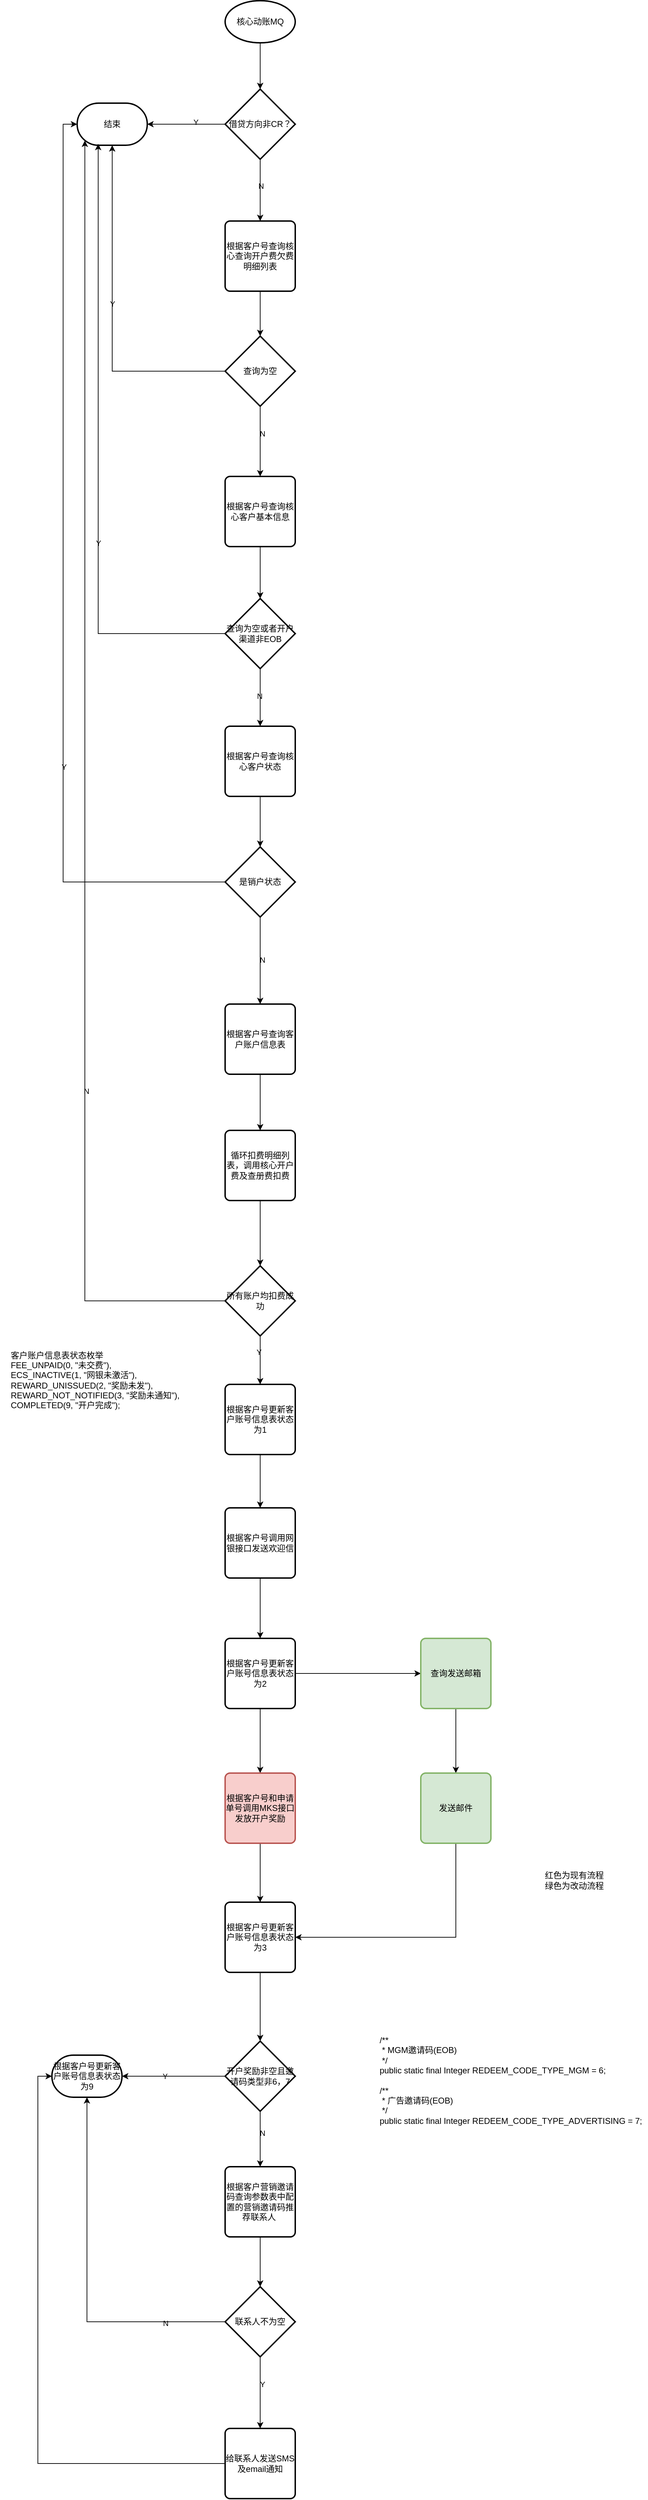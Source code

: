 <mxfile version="24.6.4" type="github">
  <diagram name="Page-1" id="G6Fa5eHBTJbQEx8plgCm">
    <mxGraphModel dx="2234" dy="1138" grid="0" gridSize="10" guides="1" tooltips="1" connect="1" arrows="1" fold="1" page="0" pageScale="1" pageWidth="827" pageHeight="1169" math="0" shadow="0">
      <root>
        <mxCell id="0" />
        <mxCell id="1" parent="0" />
        <mxCell id="7yZGR6YTy9lkh_QmW3TC-5" style="edgeStyle=orthogonalEdgeStyle;rounded=0;orthogonalLoop=1;jettySize=auto;html=1;exitX=0.5;exitY=1;exitDx=0;exitDy=0;exitPerimeter=0;fontColor=default;labelBackgroundColor=none;" parent="1" source="7yZGR6YTy9lkh_QmW3TC-1" target="7yZGR6YTy9lkh_QmW3TC-4" edge="1">
          <mxGeometry relative="1" as="geometry" />
        </mxCell>
        <mxCell id="7yZGR6YTy9lkh_QmW3TC-1" value="核心动账MQ" style="strokeWidth=2;html=1;shape=mxgraph.flowchart.start_1;whiteSpace=wrap;labelBackgroundColor=none;" parent="1" vertex="1">
          <mxGeometry x="-133" y="-107" width="100" height="60" as="geometry" />
        </mxCell>
        <mxCell id="7yZGR6YTy9lkh_QmW3TC-11" style="edgeStyle=orthogonalEdgeStyle;rounded=0;orthogonalLoop=1;jettySize=auto;html=1;exitX=0.5;exitY=1;exitDx=0;exitDy=0;exitPerimeter=0;fontColor=default;labelBackgroundColor=none;" parent="1" source="7yZGR6YTy9lkh_QmW3TC-4" target="7yZGR6YTy9lkh_QmW3TC-10" edge="1">
          <mxGeometry relative="1" as="geometry" />
        </mxCell>
        <mxCell id="7yZGR6YTy9lkh_QmW3TC-12" value="N" style="edgeLabel;html=1;align=center;verticalAlign=middle;resizable=0;points=[];labelBackgroundColor=none;" parent="7yZGR6YTy9lkh_QmW3TC-11" vertex="1" connectable="0">
          <mxGeometry x="-0.136" y="1" relative="1" as="geometry">
            <mxPoint as="offset" />
          </mxGeometry>
        </mxCell>
        <mxCell id="7yZGR6YTy9lkh_QmW3TC-4" value="借贷方向非CR？" style="strokeWidth=2;html=1;shape=mxgraph.flowchart.decision;whiteSpace=wrap;labelBackgroundColor=none;" parent="1" vertex="1">
          <mxGeometry x="-133" y="19" width="100" height="100" as="geometry" />
        </mxCell>
        <mxCell id="7yZGR6YTy9lkh_QmW3TC-6" value="结束" style="strokeWidth=2;html=1;shape=mxgraph.flowchart.terminator;whiteSpace=wrap;labelBackgroundColor=none;" parent="1" vertex="1">
          <mxGeometry x="-344" y="39" width="100" height="60" as="geometry" />
        </mxCell>
        <mxCell id="7yZGR6YTy9lkh_QmW3TC-7" style="edgeStyle=orthogonalEdgeStyle;rounded=0;orthogonalLoop=1;jettySize=auto;html=1;exitX=0;exitY=0.5;exitDx=0;exitDy=0;exitPerimeter=0;entryX=1;entryY=0.5;entryDx=0;entryDy=0;entryPerimeter=0;fontColor=default;labelBackgroundColor=none;" parent="1" source="7yZGR6YTy9lkh_QmW3TC-4" target="7yZGR6YTy9lkh_QmW3TC-6" edge="1">
          <mxGeometry relative="1" as="geometry" />
        </mxCell>
        <mxCell id="7yZGR6YTy9lkh_QmW3TC-8" value="Y" style="edgeLabel;html=1;align=center;verticalAlign=middle;resizable=0;points=[];labelBackgroundColor=none;" parent="7yZGR6YTy9lkh_QmW3TC-7" vertex="1" connectable="0">
          <mxGeometry x="-0.243" y="-3" relative="1" as="geometry">
            <mxPoint as="offset" />
          </mxGeometry>
        </mxCell>
        <mxCell id="7yZGR6YTy9lkh_QmW3TC-15" style="edgeStyle=orthogonalEdgeStyle;rounded=0;orthogonalLoop=1;jettySize=auto;html=1;exitX=0.5;exitY=1;exitDx=0;exitDy=0;labelBackgroundColor=none;fontColor=default;" parent="1" source="7yZGR6YTy9lkh_QmW3TC-10" target="7yZGR6YTy9lkh_QmW3TC-14" edge="1">
          <mxGeometry relative="1" as="geometry" />
        </mxCell>
        <mxCell id="7yZGR6YTy9lkh_QmW3TC-10" value="根据客户号查询核心查询开户费欠费明细列表" style="rounded=1;whiteSpace=wrap;html=1;absoluteArcSize=1;arcSize=14;strokeWidth=2;labelBackgroundColor=none;" parent="1" vertex="1">
          <mxGeometry x="-133" y="207" width="100" height="100" as="geometry" />
        </mxCell>
        <mxCell id="7yZGR6YTy9lkh_QmW3TC-19" style="edgeStyle=orthogonalEdgeStyle;rounded=0;orthogonalLoop=1;jettySize=auto;html=1;exitX=0.5;exitY=1;exitDx=0;exitDy=0;exitPerimeter=0;labelBackgroundColor=none;fontColor=default;" parent="1" source="7yZGR6YTy9lkh_QmW3TC-14" target="7yZGR6YTy9lkh_QmW3TC-18" edge="1">
          <mxGeometry relative="1" as="geometry" />
        </mxCell>
        <mxCell id="7yZGR6YTy9lkh_QmW3TC-20" value="N" style="edgeLabel;html=1;align=center;verticalAlign=middle;resizable=0;points=[];labelBackgroundColor=none;" parent="7yZGR6YTy9lkh_QmW3TC-19" vertex="1" connectable="0">
          <mxGeometry x="-0.22" y="3" relative="1" as="geometry">
            <mxPoint as="offset" />
          </mxGeometry>
        </mxCell>
        <mxCell id="7yZGR6YTy9lkh_QmW3TC-14" value="查询为空" style="strokeWidth=2;html=1;shape=mxgraph.flowchart.decision;whiteSpace=wrap;labelBackgroundColor=none;" parent="1" vertex="1">
          <mxGeometry x="-133" y="371" width="100" height="100" as="geometry" />
        </mxCell>
        <mxCell id="7yZGR6YTy9lkh_QmW3TC-16" style="edgeStyle=orthogonalEdgeStyle;rounded=0;orthogonalLoop=1;jettySize=auto;html=1;exitX=0;exitY=0.5;exitDx=0;exitDy=0;exitPerimeter=0;entryX=0.5;entryY=1;entryDx=0;entryDy=0;entryPerimeter=0;labelBackgroundColor=none;fontColor=default;" parent="1" source="7yZGR6YTy9lkh_QmW3TC-14" target="7yZGR6YTy9lkh_QmW3TC-6" edge="1">
          <mxGeometry relative="1" as="geometry" />
        </mxCell>
        <mxCell id="7yZGR6YTy9lkh_QmW3TC-17" value="Y" style="edgeLabel;html=1;align=center;verticalAlign=middle;resizable=0;points=[];labelBackgroundColor=none;" parent="7yZGR6YTy9lkh_QmW3TC-16" vertex="1" connectable="0">
          <mxGeometry x="0.064" relative="1" as="geometry">
            <mxPoint as="offset" />
          </mxGeometry>
        </mxCell>
        <mxCell id="7yZGR6YTy9lkh_QmW3TC-22" style="edgeStyle=orthogonalEdgeStyle;rounded=0;orthogonalLoop=1;jettySize=auto;html=1;exitX=0.5;exitY=1;exitDx=0;exitDy=0;labelBackgroundColor=none;fontColor=default;" parent="1" source="7yZGR6YTy9lkh_QmW3TC-18" target="7yZGR6YTy9lkh_QmW3TC-21" edge="1">
          <mxGeometry relative="1" as="geometry" />
        </mxCell>
        <mxCell id="7yZGR6YTy9lkh_QmW3TC-18" value="根据客户号查询核心客户基本信息" style="rounded=1;whiteSpace=wrap;html=1;absoluteArcSize=1;arcSize=14;strokeWidth=2;labelBackgroundColor=none;" parent="1" vertex="1">
          <mxGeometry x="-133" y="571" width="100" height="100" as="geometry" />
        </mxCell>
        <mxCell id="7yZGR6YTy9lkh_QmW3TC-27" style="edgeStyle=orthogonalEdgeStyle;rounded=0;orthogonalLoop=1;jettySize=auto;html=1;exitX=0.5;exitY=1;exitDx=0;exitDy=0;exitPerimeter=0;labelBackgroundColor=none;fontColor=default;" parent="1" source="7yZGR6YTy9lkh_QmW3TC-21" target="7yZGR6YTy9lkh_QmW3TC-26" edge="1">
          <mxGeometry relative="1" as="geometry" />
        </mxCell>
        <mxCell id="7yZGR6YTy9lkh_QmW3TC-32" value="N" style="edgeLabel;html=1;align=center;verticalAlign=middle;resizable=0;points=[];labelBackgroundColor=none;" parent="7yZGR6YTy9lkh_QmW3TC-27" vertex="1" connectable="0">
          <mxGeometry x="-0.049" y="-1" relative="1" as="geometry">
            <mxPoint as="offset" />
          </mxGeometry>
        </mxCell>
        <mxCell id="7yZGR6YTy9lkh_QmW3TC-21" value="查询为空或者开户渠道非EOB" style="strokeWidth=2;html=1;shape=mxgraph.flowchart.decision;whiteSpace=wrap;labelBackgroundColor=none;" parent="1" vertex="1">
          <mxGeometry x="-133" y="745" width="100" height="100" as="geometry" />
        </mxCell>
        <mxCell id="7yZGR6YTy9lkh_QmW3TC-29" style="edgeStyle=orthogonalEdgeStyle;rounded=0;orthogonalLoop=1;jettySize=auto;html=1;exitX=0.5;exitY=1;exitDx=0;exitDy=0;labelBackgroundColor=none;fontColor=default;" parent="1" source="7yZGR6YTy9lkh_QmW3TC-26" target="7yZGR6YTy9lkh_QmW3TC-28" edge="1">
          <mxGeometry relative="1" as="geometry" />
        </mxCell>
        <mxCell id="7yZGR6YTy9lkh_QmW3TC-26" value="根据客户号查询核心客户状态" style="rounded=1;whiteSpace=wrap;html=1;absoluteArcSize=1;arcSize=14;strokeWidth=2;labelBackgroundColor=none;" parent="1" vertex="1">
          <mxGeometry x="-133" y="927" width="100" height="100" as="geometry" />
        </mxCell>
        <mxCell id="7yZGR6YTy9lkh_QmW3TC-41" style="edgeStyle=orthogonalEdgeStyle;rounded=0;orthogonalLoop=1;jettySize=auto;html=1;exitX=0.5;exitY=1;exitDx=0;exitDy=0;exitPerimeter=0;labelBackgroundColor=none;fontColor=default;" parent="1" source="7yZGR6YTy9lkh_QmW3TC-28" target="7yZGR6YTy9lkh_QmW3TC-40" edge="1">
          <mxGeometry relative="1" as="geometry" />
        </mxCell>
        <mxCell id="7yZGR6YTy9lkh_QmW3TC-42" value="N" style="edgeLabel;html=1;align=center;verticalAlign=middle;resizable=0;points=[];labelBackgroundColor=none;" parent="7yZGR6YTy9lkh_QmW3TC-41" vertex="1" connectable="0">
          <mxGeometry x="-0.016" y="3" relative="1" as="geometry">
            <mxPoint as="offset" />
          </mxGeometry>
        </mxCell>
        <mxCell id="7yZGR6YTy9lkh_QmW3TC-28" value="是销户状态" style="strokeWidth=2;html=1;shape=mxgraph.flowchart.decision;whiteSpace=wrap;labelBackgroundColor=none;" parent="1" vertex="1">
          <mxGeometry x="-133" y="1099" width="100" height="100" as="geometry" />
        </mxCell>
        <mxCell id="7yZGR6YTy9lkh_QmW3TC-30" style="edgeStyle=orthogonalEdgeStyle;rounded=0;orthogonalLoop=1;jettySize=auto;html=1;exitX=0;exitY=0.5;exitDx=0;exitDy=0;exitPerimeter=0;entryX=0;entryY=0.5;entryDx=0;entryDy=0;entryPerimeter=0;labelBackgroundColor=none;fontColor=default;" parent="1" source="7yZGR6YTy9lkh_QmW3TC-28" target="7yZGR6YTy9lkh_QmW3TC-6" edge="1">
          <mxGeometry relative="1" as="geometry" />
        </mxCell>
        <mxCell id="7yZGR6YTy9lkh_QmW3TC-31" value="Y" style="edgeLabel;html=1;align=center;verticalAlign=middle;resizable=0;points=[];labelBackgroundColor=none;" parent="7yZGR6YTy9lkh_QmW3TC-30" vertex="1" connectable="0">
          <mxGeometry x="-0.406" y="-1" relative="1" as="geometry">
            <mxPoint as="offset" />
          </mxGeometry>
        </mxCell>
        <mxCell id="7yZGR6YTy9lkh_QmW3TC-44" value="" style="edgeStyle=orthogonalEdgeStyle;rounded=0;orthogonalLoop=1;jettySize=auto;html=1;labelBackgroundColor=none;fontColor=default;" parent="1" source="7yZGR6YTy9lkh_QmW3TC-40" target="7yZGR6YTy9lkh_QmW3TC-43" edge="1">
          <mxGeometry relative="1" as="geometry" />
        </mxCell>
        <mxCell id="7yZGR6YTy9lkh_QmW3TC-40" value="根据客户号查询客户账户信息表" style="rounded=1;whiteSpace=wrap;html=1;absoluteArcSize=1;arcSize=14;strokeWidth=2;labelBackgroundColor=none;" parent="1" vertex="1">
          <mxGeometry x="-133" y="1323" width="100" height="100" as="geometry" />
        </mxCell>
        <mxCell id="7yZGR6YTy9lkh_QmW3TC-43" value="循环扣费明细列表，调用核心开户费及查册费扣费" style="rounded=1;whiteSpace=wrap;html=1;absoluteArcSize=1;arcSize=14;strokeWidth=2;labelBackgroundColor=none;" parent="1" vertex="1">
          <mxGeometry x="-133" y="1503" width="100" height="100" as="geometry" />
        </mxCell>
        <mxCell id="7yZGR6YTy9lkh_QmW3TC-50" style="edgeStyle=orthogonalEdgeStyle;rounded=0;orthogonalLoop=1;jettySize=auto;html=1;exitX=0.5;exitY=1;exitDx=0;exitDy=0;exitPerimeter=0;labelBackgroundColor=none;fontColor=default;" parent="1" source="7yZGR6YTy9lkh_QmW3TC-47" target="7yZGR6YTy9lkh_QmW3TC-49" edge="1">
          <mxGeometry relative="1" as="geometry" />
        </mxCell>
        <mxCell id="7yZGR6YTy9lkh_QmW3TC-51" value="Y" style="edgeLabel;html=1;align=center;verticalAlign=middle;resizable=0;points=[];labelBackgroundColor=none;" parent="7yZGR6YTy9lkh_QmW3TC-50" vertex="1" connectable="0">
          <mxGeometry x="-0.333" y="-2" relative="1" as="geometry">
            <mxPoint as="offset" />
          </mxGeometry>
        </mxCell>
        <mxCell id="7yZGR6YTy9lkh_QmW3TC-47" value="所有账户均扣费成功" style="strokeWidth=2;html=1;shape=mxgraph.flowchart.decision;whiteSpace=wrap;labelBackgroundColor=none;" parent="1" vertex="1">
          <mxGeometry x="-133" y="1696" width="100" height="100" as="geometry" />
        </mxCell>
        <mxCell id="7yZGR6YTy9lkh_QmW3TC-48" style="edgeStyle=orthogonalEdgeStyle;rounded=0;orthogonalLoop=1;jettySize=auto;html=1;exitX=0.5;exitY=1;exitDx=0;exitDy=0;entryX=0.5;entryY=0;entryDx=0;entryDy=0;entryPerimeter=0;labelBackgroundColor=none;fontColor=default;" parent="1" source="7yZGR6YTy9lkh_QmW3TC-43" target="7yZGR6YTy9lkh_QmW3TC-47" edge="1">
          <mxGeometry relative="1" as="geometry" />
        </mxCell>
        <mxCell id="7yZGR6YTy9lkh_QmW3TC-59" style="edgeStyle=orthogonalEdgeStyle;rounded=0;orthogonalLoop=1;jettySize=auto;html=1;exitX=0.5;exitY=1;exitDx=0;exitDy=0;labelBackgroundColor=none;fontColor=default;" parent="1" source="7yZGR6YTy9lkh_QmW3TC-49" target="7yZGR6YTy9lkh_QmW3TC-58" edge="1">
          <mxGeometry relative="1" as="geometry" />
        </mxCell>
        <mxCell id="7yZGR6YTy9lkh_QmW3TC-49" value="根据客户号更新客户账号信息表状态为1" style="rounded=1;whiteSpace=wrap;html=1;absoluteArcSize=1;arcSize=14;strokeWidth=2;labelBackgroundColor=none;" parent="1" vertex="1">
          <mxGeometry x="-133" y="1865" width="100" height="100" as="geometry" />
        </mxCell>
        <mxCell id="7yZGR6YTy9lkh_QmW3TC-53" style="edgeStyle=orthogonalEdgeStyle;rounded=0;orthogonalLoop=1;jettySize=auto;html=1;exitX=0;exitY=0.5;exitDx=0;exitDy=0;exitPerimeter=0;entryX=0.11;entryY=0.89;entryDx=0;entryDy=0;entryPerimeter=0;labelBackgroundColor=none;fontColor=default;" parent="1" source="7yZGR6YTy9lkh_QmW3TC-47" target="7yZGR6YTy9lkh_QmW3TC-6" edge="1">
          <mxGeometry relative="1" as="geometry" />
        </mxCell>
        <mxCell id="7yZGR6YTy9lkh_QmW3TC-54" value="N" style="edgeLabel;html=1;align=center;verticalAlign=middle;resizable=0;points=[];labelBackgroundColor=none;" parent="7yZGR6YTy9lkh_QmW3TC-53" vertex="1" connectable="0">
          <mxGeometry x="-0.461" y="-2" relative="1" as="geometry">
            <mxPoint as="offset" />
          </mxGeometry>
        </mxCell>
        <mxCell id="7yZGR6YTy9lkh_QmW3TC-56" value="&lt;div&gt;&lt;br&gt;&lt;/div&gt;&amp;nbsp; &amp;nbsp; 客户账户信息表状态枚举&lt;div style=&quot;&quot;&gt;&amp;nbsp; &amp;nbsp; FEE_UNPAID(0, &quot;未交费&quot;),&lt;/div&gt;&lt;div&gt;&amp;nbsp; &amp;nbsp; ECS_INACTIVE(1, &quot;网银未激活&quot;),&lt;/div&gt;&lt;div&gt;&amp;nbsp; &amp;nbsp; REWARD_UNISSUED(2, &quot;奖励未发&quot;),&lt;/div&gt;&lt;div&gt;&amp;nbsp; &amp;nbsp; REWARD_NOT_NOTIFIED(3, &quot;奖励未通知&quot;),&lt;/div&gt;&lt;div&gt;&amp;nbsp; &amp;nbsp; COMPLETED(9, &quot;开户完成&quot;);&lt;/div&gt;" style="text;html=1;align=left;verticalAlign=middle;whiteSpace=wrap;rounded=0;labelBackgroundColor=none;" parent="1" vertex="1">
          <mxGeometry x="-454" y="1787" width="278" height="129" as="geometry" />
        </mxCell>
        <mxCell id="7yZGR6YTy9lkh_QmW3TC-61" style="edgeStyle=orthogonalEdgeStyle;rounded=0;orthogonalLoop=1;jettySize=auto;html=1;exitX=0.5;exitY=1;exitDx=0;exitDy=0;labelBackgroundColor=none;fontColor=default;" parent="1" source="7yZGR6YTy9lkh_QmW3TC-58" target="7yZGR6YTy9lkh_QmW3TC-60" edge="1">
          <mxGeometry relative="1" as="geometry" />
        </mxCell>
        <mxCell id="7yZGR6YTy9lkh_QmW3TC-58" value="根据客户号调用网银接口发送欢迎信" style="rounded=1;whiteSpace=wrap;html=1;absoluteArcSize=1;arcSize=14;strokeWidth=2;labelBackgroundColor=none;" parent="1" vertex="1">
          <mxGeometry x="-133" y="2041" width="100" height="100" as="geometry" />
        </mxCell>
        <mxCell id="7yZGR6YTy9lkh_QmW3TC-63" style="edgeStyle=orthogonalEdgeStyle;rounded=0;orthogonalLoop=1;jettySize=auto;html=1;exitX=0.5;exitY=1;exitDx=0;exitDy=0;entryX=0.5;entryY=0;entryDx=0;entryDy=0;labelBackgroundColor=none;fontColor=default;" parent="1" source="7yZGR6YTy9lkh_QmW3TC-60" target="7yZGR6YTy9lkh_QmW3TC-62" edge="1">
          <mxGeometry relative="1" as="geometry" />
        </mxCell>
        <mxCell id="lp0c0494INYD645WTaB0-2" style="edgeStyle=orthogonalEdgeStyle;rounded=0;orthogonalLoop=1;jettySize=auto;html=1;" edge="1" parent="1" source="7yZGR6YTy9lkh_QmW3TC-60" target="lp0c0494INYD645WTaB0-1">
          <mxGeometry relative="1" as="geometry" />
        </mxCell>
        <mxCell id="7yZGR6YTy9lkh_QmW3TC-60" value="根据客户号更新客户账号信息表状态为2" style="rounded=1;whiteSpace=wrap;html=1;absoluteArcSize=1;arcSize=14;strokeWidth=2;labelBackgroundColor=none;" parent="1" vertex="1">
          <mxGeometry x="-133" y="2227" width="100" height="100" as="geometry" />
        </mxCell>
        <mxCell id="7yZGR6YTy9lkh_QmW3TC-66" style="edgeStyle=orthogonalEdgeStyle;rounded=0;orthogonalLoop=1;jettySize=auto;html=1;exitX=0.5;exitY=1;exitDx=0;exitDy=0;entryX=0.5;entryY=0;entryDx=0;entryDy=0;labelBackgroundColor=none;fontColor=default;" parent="1" source="7yZGR6YTy9lkh_QmW3TC-62" target="7yZGR6YTy9lkh_QmW3TC-65" edge="1">
          <mxGeometry relative="1" as="geometry" />
        </mxCell>
        <mxCell id="7yZGR6YTy9lkh_QmW3TC-62" value="根据客户号和申请单号调用MKS接口发放开户奖励" style="rounded=1;whiteSpace=wrap;html=1;absoluteArcSize=1;arcSize=14;strokeWidth=2;labelBackgroundColor=none;fillColor=#f8cecc;strokeColor=#b85450;" parent="1" vertex="1">
          <mxGeometry x="-133" y="2419" width="100" height="100" as="geometry" />
        </mxCell>
        <mxCell id="7yZGR6YTy9lkh_QmW3TC-69" style="edgeStyle=orthogonalEdgeStyle;rounded=0;orthogonalLoop=1;jettySize=auto;html=1;exitX=0.5;exitY=1;exitDx=0;exitDy=0;labelBackgroundColor=none;fontColor=default;" parent="1" source="7yZGR6YTy9lkh_QmW3TC-65" target="7yZGR6YTy9lkh_QmW3TC-68" edge="1">
          <mxGeometry relative="1" as="geometry" />
        </mxCell>
        <mxCell id="7yZGR6YTy9lkh_QmW3TC-65" value="根据客户号更新客户账号信息表状态为3" style="rounded=1;whiteSpace=wrap;html=1;absoluteArcSize=1;arcSize=14;strokeWidth=2;labelBackgroundColor=none;" parent="1" vertex="1">
          <mxGeometry x="-133" y="2603" width="100" height="100" as="geometry" />
        </mxCell>
        <mxCell id="7yZGR6YTy9lkh_QmW3TC-71" style="edgeStyle=orthogonalEdgeStyle;rounded=0;orthogonalLoop=1;jettySize=auto;html=1;exitX=0;exitY=0.5;exitDx=0;exitDy=0;exitPerimeter=0;labelBackgroundColor=none;fontColor=default;" parent="1" source="7yZGR6YTy9lkh_QmW3TC-68" target="7yZGR6YTy9lkh_QmW3TC-70" edge="1">
          <mxGeometry relative="1" as="geometry" />
        </mxCell>
        <mxCell id="7yZGR6YTy9lkh_QmW3TC-72" value="Y" style="edgeLabel;html=1;align=center;verticalAlign=middle;resizable=0;points=[];labelBackgroundColor=none;" parent="7yZGR6YTy9lkh_QmW3TC-71" vertex="1" connectable="0">
          <mxGeometry x="0.17" relative="1" as="geometry">
            <mxPoint as="offset" />
          </mxGeometry>
        </mxCell>
        <mxCell id="7yZGR6YTy9lkh_QmW3TC-74" style="edgeStyle=orthogonalEdgeStyle;rounded=0;orthogonalLoop=1;jettySize=auto;html=1;exitX=0.5;exitY=1;exitDx=0;exitDy=0;exitPerimeter=0;labelBackgroundColor=none;fontColor=default;" parent="1" source="7yZGR6YTy9lkh_QmW3TC-68" target="7yZGR6YTy9lkh_QmW3TC-73" edge="1">
          <mxGeometry relative="1" as="geometry" />
        </mxCell>
        <mxCell id="7yZGR6YTy9lkh_QmW3TC-88" value="N" style="edgeLabel;html=1;align=center;verticalAlign=middle;resizable=0;points=[];labelBackgroundColor=none;" parent="7yZGR6YTy9lkh_QmW3TC-74" vertex="1" connectable="0">
          <mxGeometry x="-0.215" y="3" relative="1" as="geometry">
            <mxPoint as="offset" />
          </mxGeometry>
        </mxCell>
        <mxCell id="7yZGR6YTy9lkh_QmW3TC-68" value="开户奖励非空且邀请码类型非6，7" style="strokeWidth=2;html=1;shape=mxgraph.flowchart.decision;whiteSpace=wrap;labelBackgroundColor=none;" parent="1" vertex="1">
          <mxGeometry x="-133" y="2801" width="100" height="100" as="geometry" />
        </mxCell>
        <mxCell id="7yZGR6YTy9lkh_QmW3TC-70" value="根据客户号更新客户账号信息表状态为9" style="strokeWidth=2;html=1;shape=mxgraph.flowchart.terminator;whiteSpace=wrap;labelBackgroundColor=none;" parent="1" vertex="1">
          <mxGeometry x="-380" y="2821" width="100" height="60" as="geometry" />
        </mxCell>
        <mxCell id="7yZGR6YTy9lkh_QmW3TC-79" style="edgeStyle=orthogonalEdgeStyle;rounded=0;orthogonalLoop=1;jettySize=auto;html=1;exitX=0.5;exitY=1;exitDx=0;exitDy=0;labelBackgroundColor=none;fontColor=default;" parent="1" source="7yZGR6YTy9lkh_QmW3TC-73" target="7yZGR6YTy9lkh_QmW3TC-76" edge="1">
          <mxGeometry relative="1" as="geometry" />
        </mxCell>
        <mxCell id="7yZGR6YTy9lkh_QmW3TC-73" value="根据客户营销邀请码查询参数表中配置的营销邀请码推荐联系人&amp;nbsp;" style="rounded=1;whiteSpace=wrap;html=1;absoluteArcSize=1;arcSize=14;strokeWidth=2;labelBackgroundColor=none;" parent="1" vertex="1">
          <mxGeometry x="-133" y="2980" width="100" height="100" as="geometry" />
        </mxCell>
        <mxCell id="7yZGR6YTy9lkh_QmW3TC-80" style="edgeStyle=orthogonalEdgeStyle;rounded=0;orthogonalLoop=1;jettySize=auto;html=1;exitX=0;exitY=0.5;exitDx=0;exitDy=0;exitPerimeter=0;labelBackgroundColor=none;fontColor=default;" parent="1" source="7yZGR6YTy9lkh_QmW3TC-76" target="7yZGR6YTy9lkh_QmW3TC-70" edge="1">
          <mxGeometry relative="1" as="geometry" />
        </mxCell>
        <mxCell id="7yZGR6YTy9lkh_QmW3TC-81" value="N" style="edgeLabel;html=1;align=center;verticalAlign=middle;resizable=0;points=[];labelBackgroundColor=none;" parent="7yZGR6YTy9lkh_QmW3TC-80" vertex="1" connectable="0">
          <mxGeometry x="-0.671" y="2" relative="1" as="geometry">
            <mxPoint as="offset" />
          </mxGeometry>
        </mxCell>
        <mxCell id="7yZGR6YTy9lkh_QmW3TC-83" style="edgeStyle=orthogonalEdgeStyle;rounded=0;orthogonalLoop=1;jettySize=auto;html=1;exitX=0.5;exitY=1;exitDx=0;exitDy=0;exitPerimeter=0;labelBackgroundColor=none;fontColor=default;" parent="1" source="7yZGR6YTy9lkh_QmW3TC-76" target="7yZGR6YTy9lkh_QmW3TC-82" edge="1">
          <mxGeometry relative="1" as="geometry" />
        </mxCell>
        <mxCell id="7yZGR6YTy9lkh_QmW3TC-84" value="Y" style="edgeLabel;html=1;align=center;verticalAlign=middle;resizable=0;points=[];labelBackgroundColor=none;" parent="7yZGR6YTy9lkh_QmW3TC-83" vertex="1" connectable="0">
          <mxGeometry x="-0.235" y="3" relative="1" as="geometry">
            <mxPoint as="offset" />
          </mxGeometry>
        </mxCell>
        <mxCell id="7yZGR6YTy9lkh_QmW3TC-76" value="联系人不为空" style="strokeWidth=2;html=1;shape=mxgraph.flowchart.decision;whiteSpace=wrap;labelBackgroundColor=none;" parent="1" vertex="1">
          <mxGeometry x="-133" y="3151" width="100" height="100" as="geometry" />
        </mxCell>
        <mxCell id="7yZGR6YTy9lkh_QmW3TC-82" value="给联系人发送SMS及email通知" style="rounded=1;whiteSpace=wrap;html=1;absoluteArcSize=1;arcSize=14;strokeWidth=2;labelBackgroundColor=none;" parent="1" vertex="1">
          <mxGeometry x="-133" y="3353" width="100" height="100" as="geometry" />
        </mxCell>
        <mxCell id="7yZGR6YTy9lkh_QmW3TC-85" style="edgeStyle=orthogonalEdgeStyle;rounded=0;orthogonalLoop=1;jettySize=auto;html=1;exitX=0;exitY=0.5;exitDx=0;exitDy=0;entryX=0;entryY=0.5;entryDx=0;entryDy=0;entryPerimeter=0;labelBackgroundColor=none;fontColor=default;" parent="1" source="7yZGR6YTy9lkh_QmW3TC-82" target="7yZGR6YTy9lkh_QmW3TC-70" edge="1">
          <mxGeometry relative="1" as="geometry" />
        </mxCell>
        <mxCell id="7yZGR6YTy9lkh_QmW3TC-86" style="edgeStyle=orthogonalEdgeStyle;rounded=0;orthogonalLoop=1;jettySize=auto;html=1;exitX=0;exitY=0.5;exitDx=0;exitDy=0;exitPerimeter=0;entryX=0.3;entryY=0.967;entryDx=0;entryDy=0;entryPerimeter=0;fontColor=default;labelBackgroundColor=none;" parent="1" source="7yZGR6YTy9lkh_QmW3TC-21" target="7yZGR6YTy9lkh_QmW3TC-6" edge="1">
          <mxGeometry relative="1" as="geometry" />
        </mxCell>
        <mxCell id="7yZGR6YTy9lkh_QmW3TC-87" value="Y" style="edgeLabel;html=1;align=center;verticalAlign=middle;resizable=0;points=[];labelBackgroundColor=none;" parent="7yZGR6YTy9lkh_QmW3TC-86" vertex="1" connectable="0">
          <mxGeometry x="-0.295" relative="1" as="geometry">
            <mxPoint as="offset" />
          </mxGeometry>
        </mxCell>
        <mxCell id="7yZGR6YTy9lkh_QmW3TC-89" value="&lt;div&gt;&amp;nbsp; &amp;nbsp; /**&lt;/div&gt;&lt;div&gt;&amp;nbsp; &amp;nbsp; &amp;nbsp;* MGM邀请码(EOB)&lt;/div&gt;&lt;div&gt;&amp;nbsp; &amp;nbsp; &amp;nbsp;*/&lt;/div&gt;&lt;div&gt;&amp;nbsp; &amp;nbsp; public static final Integer REDEEM_CODE_TYPE_MGM = 6;&lt;/div&gt;&lt;div&gt;&lt;br&gt;&lt;/div&gt;&lt;div&gt;&amp;nbsp; &amp;nbsp; /**&lt;/div&gt;&lt;div&gt;&amp;nbsp; &amp;nbsp; &amp;nbsp;* 广告邀请码(EOB)&lt;/div&gt;&lt;div&gt;&amp;nbsp; &amp;nbsp; &amp;nbsp;*/&lt;/div&gt;&lt;div&gt;&amp;nbsp; &amp;nbsp; public static final Integer REDEEM_CODE_TYPE_ADVERTISING = 7;&lt;/div&gt;" style="text;html=1;align=left;verticalAlign=middle;whiteSpace=wrap;rounded=0;" parent="1" vertex="1">
          <mxGeometry x="72" y="2766" width="397" height="181" as="geometry" />
        </mxCell>
        <mxCell id="lp0c0494INYD645WTaB0-5" style="edgeStyle=orthogonalEdgeStyle;rounded=0;orthogonalLoop=1;jettySize=auto;html=1;exitX=0.5;exitY=1;exitDx=0;exitDy=0;" edge="1" parent="1" source="lp0c0494INYD645WTaB0-1" target="lp0c0494INYD645WTaB0-4">
          <mxGeometry relative="1" as="geometry" />
        </mxCell>
        <mxCell id="lp0c0494INYD645WTaB0-1" value="查询发送邮箱" style="rounded=1;whiteSpace=wrap;html=1;absoluteArcSize=1;arcSize=14;strokeWidth=2;fillColor=#d5e8d4;strokeColor=#82b366;" vertex="1" parent="1">
          <mxGeometry x="146" y="2227" width="100" height="100" as="geometry" />
        </mxCell>
        <mxCell id="lp0c0494INYD645WTaB0-6" style="edgeStyle=orthogonalEdgeStyle;rounded=0;orthogonalLoop=1;jettySize=auto;html=1;exitX=0.5;exitY=1;exitDx=0;exitDy=0;entryX=1;entryY=0.5;entryDx=0;entryDy=0;" edge="1" parent="1" source="lp0c0494INYD645WTaB0-4" target="7yZGR6YTy9lkh_QmW3TC-65">
          <mxGeometry relative="1" as="geometry" />
        </mxCell>
        <mxCell id="lp0c0494INYD645WTaB0-4" value="发送邮件" style="rounded=1;whiteSpace=wrap;html=1;absoluteArcSize=1;arcSize=14;strokeWidth=2;fillColor=#d5e8d4;strokeColor=#82b366;" vertex="1" parent="1">
          <mxGeometry x="146" y="2419" width="100" height="100" as="geometry" />
        </mxCell>
        <mxCell id="lp0c0494INYD645WTaB0-7" value="红色为现有流程&lt;div&gt;绿色为改动流程&lt;/div&gt;" style="text;html=1;align=center;verticalAlign=middle;whiteSpace=wrap;rounded=0;" vertex="1" parent="1">
          <mxGeometry x="271" y="2551" width="188" height="42" as="geometry" />
        </mxCell>
      </root>
    </mxGraphModel>
  </diagram>
</mxfile>

